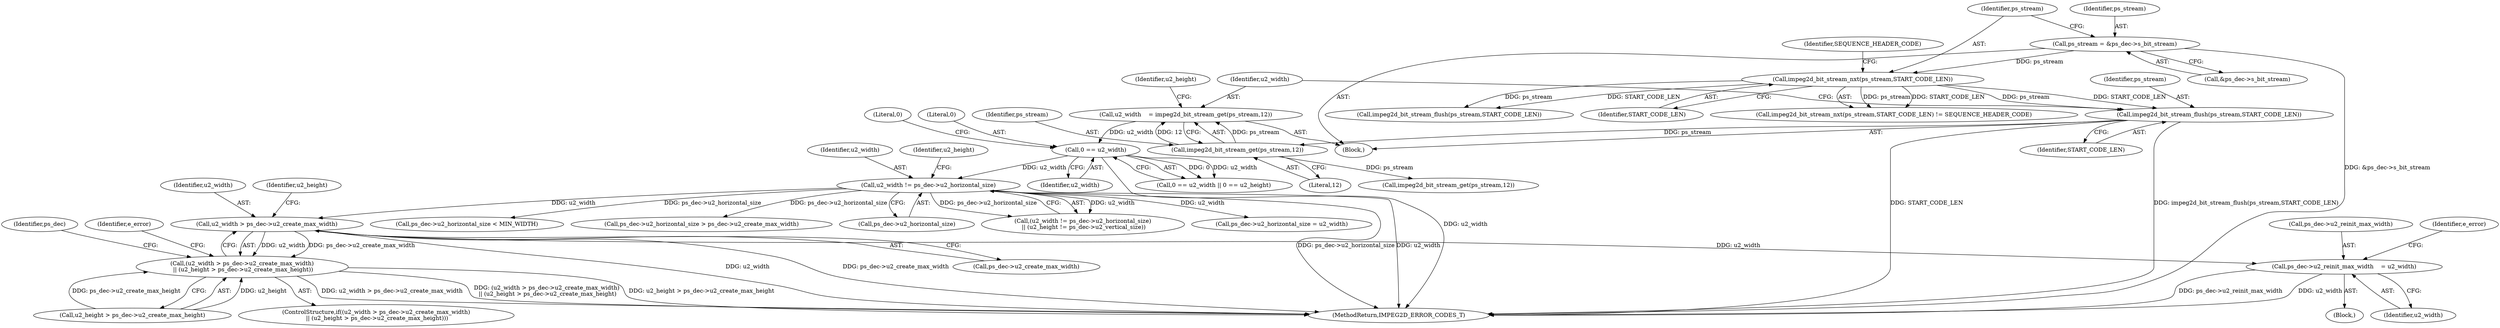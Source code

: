 digraph "0_Android_bef16671c891e16f25a7b174bc528eea109357be@API" {
"1000222" [label="(Call,u2_width > ps_dec->u2_create_max_width)"];
"1000178" [label="(Call,u2_width != ps_dec->u2_horizontal_size)"];
"1000163" [label="(Call,0 == u2_width)"];
"1000151" [label="(Call,u2_width    = impeg2d_bit_stream_get(ps_stream,12))"];
"1000153" [label="(Call,impeg2d_bit_stream_get(ps_stream,12))"];
"1000148" [label="(Call,impeg2d_bit_stream_flush(ps_stream,START_CODE_LEN))"];
"1000138" [label="(Call,impeg2d_bit_stream_nxt(ps_stream,START_CODE_LEN))"];
"1000128" [label="(Call,ps_stream = &ps_dec->s_bit_stream)"];
"1000221" [label="(Call,(u2_width > ps_dec->u2_create_max_width)\n || (u2_height > ps_dec->u2_create_max_height))"];
"1000242" [label="(Call,ps_dec->u2_reinit_max_width    = u2_width)"];
"1000150" [label="(Identifier,START_CODE_LEN)"];
"1000137" [label="(Call,impeg2d_bit_stream_nxt(ps_stream,START_CODE_LEN) != SEQUENCE_HEADER_CODE)"];
"1000227" [label="(Call,u2_height > ps_dec->u2_create_max_height)"];
"1000252" [label="(Call,ps_dec->u2_horizontal_size < MIN_WIDTH)"];
"1000149" [label="(Identifier,ps_stream)"];
"1000141" [label="(Identifier,SEQUENCE_HEADER_CODE)"];
"1000151" [label="(Call,u2_width    = impeg2d_bit_stream_get(ps_stream,12))"];
"1000126" [label="(Block,)"];
"1000162" [label="(Call,0 == u2_width || 0 == u2_height)"];
"1000153" [label="(Call,impeg2d_bit_stream_get(ps_stream,12))"];
"1000167" [label="(Literal,0)"];
"1000273" [label="(Call,ps_dec->u2_horizontal_size > ps_dec->u2_create_max_width)"];
"1000129" [label="(Identifier,ps_stream)"];
"1000184" [label="(Identifier,u2_height)"];
"1000165" [label="(Identifier,u2_width)"];
"1000164" [label="(Literal,0)"];
"1000224" [label="(Call,ps_dec->u2_create_max_width)"];
"1000180" [label="(Call,ps_dec->u2_horizontal_size)"];
"1000152" [label="(Identifier,u2_width)"];
"1000254" [label="(Identifier,ps_dec)"];
"1000232" [label="(Block,)"];
"1000177" [label="(Call,(u2_width != ps_dec->u2_horizontal_size)\n || (u2_height != ps_dec->u2_vertical_size))"];
"1000178" [label="(Call,u2_width != ps_dec->u2_horizontal_size)"];
"1000243" [label="(Call,ps_dec->u2_reinit_max_width)"];
"1000157" [label="(Identifier,u2_height)"];
"1000223" [label="(Identifier,u2_width)"];
"1000139" [label="(Identifier,ps_stream)"];
"1000228" [label="(Identifier,u2_height)"];
"1000242" [label="(Call,ps_dec->u2_reinit_max_width    = u2_width)"];
"1000163" [label="(Call,0 == u2_width)"];
"1000143" [label="(Call,impeg2d_bit_stream_flush(ps_stream,START_CODE_LEN))"];
"1000221" [label="(Call,(u2_width > ps_dec->u2_create_max_width)\n || (u2_height > ps_dec->u2_create_max_height))"];
"1000148" [label="(Call,impeg2d_bit_stream_flush(ps_stream,START_CODE_LEN))"];
"1000155" [label="(Literal,12)"];
"1000128" [label="(Call,ps_stream = &ps_dec->s_bit_stream)"];
"1000437" [label="(MethodReturn,IMPEG2D_ERROR_CODES_T)"];
"1000222" [label="(Call,u2_width > ps_dec->u2_create_max_width)"];
"1000179" [label="(Identifier,u2_width)"];
"1000158" [label="(Call,impeg2d_bit_stream_get(ps_stream,12))"];
"1000138" [label="(Call,impeg2d_bit_stream_nxt(ps_stream,START_CODE_LEN))"];
"1000220" [label="(ControlStructure,if((u2_width > ps_dec->u2_create_max_width)\n || (u2_height > ps_dec->u2_create_max_height)))"];
"1000246" [label="(Identifier,u2_width)"];
"1000154" [label="(Identifier,ps_stream)"];
"1000140" [label="(Identifier,START_CODE_LEN)"];
"1000235" [label="(Identifier,e_error)"];
"1000196" [label="(Call,ps_dec->u2_horizontal_size = u2_width)"];
"1000248" [label="(Identifier,e_error)"];
"1000130" [label="(Call,&ps_dec->s_bit_stream)"];
"1000222" -> "1000221"  [label="AST: "];
"1000222" -> "1000224"  [label="CFG: "];
"1000223" -> "1000222"  [label="AST: "];
"1000224" -> "1000222"  [label="AST: "];
"1000228" -> "1000222"  [label="CFG: "];
"1000221" -> "1000222"  [label="CFG: "];
"1000222" -> "1000437"  [label="DDG: u2_width"];
"1000222" -> "1000437"  [label="DDG: ps_dec->u2_create_max_width"];
"1000222" -> "1000221"  [label="DDG: u2_width"];
"1000222" -> "1000221"  [label="DDG: ps_dec->u2_create_max_width"];
"1000178" -> "1000222"  [label="DDG: u2_width"];
"1000222" -> "1000242"  [label="DDG: u2_width"];
"1000178" -> "1000177"  [label="AST: "];
"1000178" -> "1000180"  [label="CFG: "];
"1000179" -> "1000178"  [label="AST: "];
"1000180" -> "1000178"  [label="AST: "];
"1000184" -> "1000178"  [label="CFG: "];
"1000177" -> "1000178"  [label="CFG: "];
"1000178" -> "1000437"  [label="DDG: u2_width"];
"1000178" -> "1000437"  [label="DDG: ps_dec->u2_horizontal_size"];
"1000178" -> "1000177"  [label="DDG: u2_width"];
"1000178" -> "1000177"  [label="DDG: ps_dec->u2_horizontal_size"];
"1000163" -> "1000178"  [label="DDG: u2_width"];
"1000178" -> "1000196"  [label="DDG: u2_width"];
"1000178" -> "1000252"  [label="DDG: ps_dec->u2_horizontal_size"];
"1000178" -> "1000273"  [label="DDG: ps_dec->u2_horizontal_size"];
"1000163" -> "1000162"  [label="AST: "];
"1000163" -> "1000165"  [label="CFG: "];
"1000164" -> "1000163"  [label="AST: "];
"1000165" -> "1000163"  [label="AST: "];
"1000167" -> "1000163"  [label="CFG: "];
"1000162" -> "1000163"  [label="CFG: "];
"1000163" -> "1000437"  [label="DDG: u2_width"];
"1000163" -> "1000162"  [label="DDG: 0"];
"1000163" -> "1000162"  [label="DDG: u2_width"];
"1000151" -> "1000163"  [label="DDG: u2_width"];
"1000151" -> "1000126"  [label="AST: "];
"1000151" -> "1000153"  [label="CFG: "];
"1000152" -> "1000151"  [label="AST: "];
"1000153" -> "1000151"  [label="AST: "];
"1000157" -> "1000151"  [label="CFG: "];
"1000153" -> "1000151"  [label="DDG: ps_stream"];
"1000153" -> "1000151"  [label="DDG: 12"];
"1000153" -> "1000155"  [label="CFG: "];
"1000154" -> "1000153"  [label="AST: "];
"1000155" -> "1000153"  [label="AST: "];
"1000148" -> "1000153"  [label="DDG: ps_stream"];
"1000153" -> "1000158"  [label="DDG: ps_stream"];
"1000148" -> "1000126"  [label="AST: "];
"1000148" -> "1000150"  [label="CFG: "];
"1000149" -> "1000148"  [label="AST: "];
"1000150" -> "1000148"  [label="AST: "];
"1000152" -> "1000148"  [label="CFG: "];
"1000148" -> "1000437"  [label="DDG: impeg2d_bit_stream_flush(ps_stream,START_CODE_LEN)"];
"1000148" -> "1000437"  [label="DDG: START_CODE_LEN"];
"1000138" -> "1000148"  [label="DDG: ps_stream"];
"1000138" -> "1000148"  [label="DDG: START_CODE_LEN"];
"1000138" -> "1000137"  [label="AST: "];
"1000138" -> "1000140"  [label="CFG: "];
"1000139" -> "1000138"  [label="AST: "];
"1000140" -> "1000138"  [label="AST: "];
"1000141" -> "1000138"  [label="CFG: "];
"1000138" -> "1000137"  [label="DDG: ps_stream"];
"1000138" -> "1000137"  [label="DDG: START_CODE_LEN"];
"1000128" -> "1000138"  [label="DDG: ps_stream"];
"1000138" -> "1000143"  [label="DDG: ps_stream"];
"1000138" -> "1000143"  [label="DDG: START_CODE_LEN"];
"1000128" -> "1000126"  [label="AST: "];
"1000128" -> "1000130"  [label="CFG: "];
"1000129" -> "1000128"  [label="AST: "];
"1000130" -> "1000128"  [label="AST: "];
"1000139" -> "1000128"  [label="CFG: "];
"1000128" -> "1000437"  [label="DDG: &ps_dec->s_bit_stream"];
"1000221" -> "1000220"  [label="AST: "];
"1000221" -> "1000227"  [label="CFG: "];
"1000227" -> "1000221"  [label="AST: "];
"1000235" -> "1000221"  [label="CFG: "];
"1000254" -> "1000221"  [label="CFG: "];
"1000221" -> "1000437"  [label="DDG: (u2_width > ps_dec->u2_create_max_width)\n || (u2_height > ps_dec->u2_create_max_height)"];
"1000221" -> "1000437"  [label="DDG: u2_height > ps_dec->u2_create_max_height"];
"1000221" -> "1000437"  [label="DDG: u2_width > ps_dec->u2_create_max_width"];
"1000227" -> "1000221"  [label="DDG: u2_height"];
"1000227" -> "1000221"  [label="DDG: ps_dec->u2_create_max_height"];
"1000242" -> "1000232"  [label="AST: "];
"1000242" -> "1000246"  [label="CFG: "];
"1000243" -> "1000242"  [label="AST: "];
"1000246" -> "1000242"  [label="AST: "];
"1000248" -> "1000242"  [label="CFG: "];
"1000242" -> "1000437"  [label="DDG: u2_width"];
"1000242" -> "1000437"  [label="DDG: ps_dec->u2_reinit_max_width"];
}
